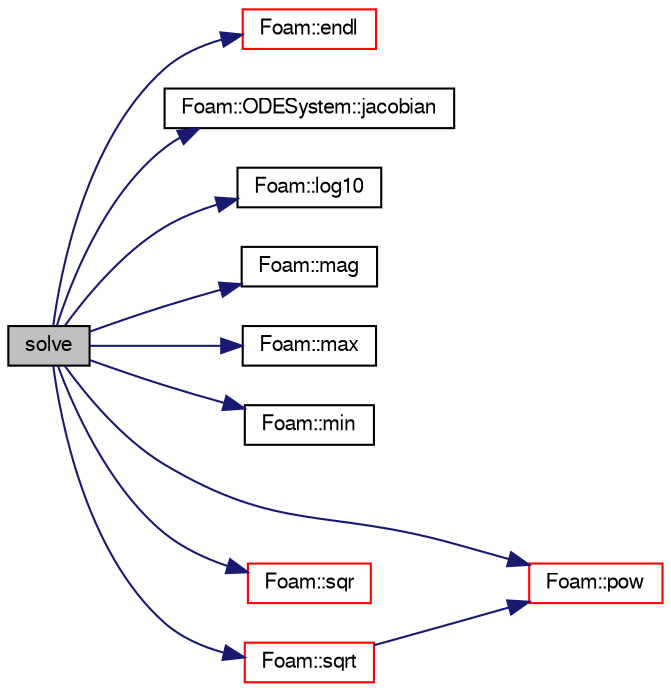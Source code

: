 digraph "solve"
{
  bgcolor="transparent";
  edge [fontname="FreeSans",fontsize="10",labelfontname="FreeSans",labelfontsize="10"];
  node [fontname="FreeSans",fontsize="10",shape=record];
  rankdir="LR";
  Node25 [label="solve",height=0.2,width=0.4,color="black", fillcolor="grey75", style="filled", fontcolor="black"];
  Node25 -> Node26 [color="midnightblue",fontsize="10",style="solid",fontname="FreeSans"];
  Node26 [label="Foam::endl",height=0.2,width=0.4,color="red",URL="$a21124.html#a2db8fe02a0d3909e9351bb4275b23ce4",tooltip="Add newline and flush stream. "];
  Node25 -> Node28 [color="midnightblue",fontsize="10",style="solid",fontname="FreeSans"];
  Node28 [label="Foam::ODESystem::jacobian",height=0.2,width=0.4,color="black",URL="$a25606.html#a2ac73d58c3f008beaafc51f4684ed4d2",tooltip="Calculate the Jacobian of the system. "];
  Node25 -> Node29 [color="midnightblue",fontsize="10",style="solid",fontname="FreeSans"];
  Node29 [label="Foam::log10",height=0.2,width=0.4,color="black",URL="$a21124.html#a58a2d0da0179f2ae967ab96f82818a3b"];
  Node25 -> Node30 [color="midnightblue",fontsize="10",style="solid",fontname="FreeSans"];
  Node30 [label="Foam::mag",height=0.2,width=0.4,color="black",URL="$a21124.html#a929da2a3fdcf3dacbbe0487d3a330dae"];
  Node25 -> Node31 [color="midnightblue",fontsize="10",style="solid",fontname="FreeSans"];
  Node31 [label="Foam::max",height=0.2,width=0.4,color="black",URL="$a21124.html#ac993e906cf2774ae77e666bc24e81733"];
  Node25 -> Node32 [color="midnightblue",fontsize="10",style="solid",fontname="FreeSans"];
  Node32 [label="Foam::min",height=0.2,width=0.4,color="black",URL="$a21124.html#a253e112ad2d56d96230ff39ea7f442dc"];
  Node25 -> Node33 [color="midnightblue",fontsize="10",style="solid",fontname="FreeSans"];
  Node33 [label="Foam::pow",height=0.2,width=0.4,color="red",URL="$a21124.html#a7500c8e9d27a442adc75e287de074c7c"];
  Node25 -> Node37 [color="midnightblue",fontsize="10",style="solid",fontname="FreeSans"];
  Node37 [label="Foam::sqr",height=0.2,width=0.4,color="red",URL="$a21124.html#a277dc11c581d53826ab5090b08f3b17b"];
  Node25 -> Node38 [color="midnightblue",fontsize="10",style="solid",fontname="FreeSans"];
  Node38 [label="Foam::sqrt",height=0.2,width=0.4,color="red",URL="$a21124.html#a8616bd62eebf2342a80222fecb1bda71"];
  Node38 -> Node33 [color="midnightblue",fontsize="10",style="solid",fontname="FreeSans"];
}

